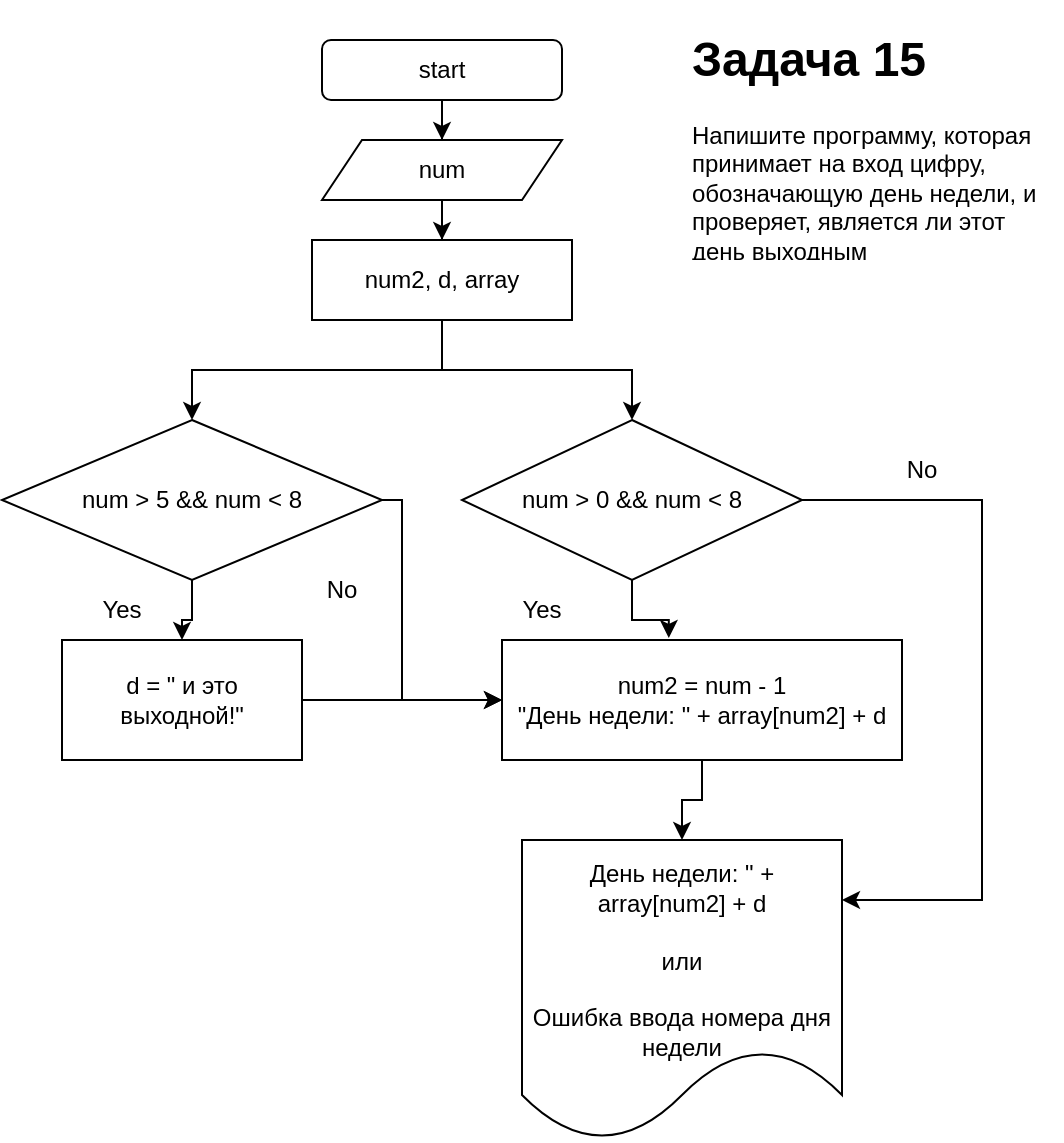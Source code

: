 <mxfile version="20.3.3" type="device"><diagram id="xtRVtZHO7HAI8hKVtffX" name="Страница 1"><mxGraphModel dx="1022" dy="674" grid="1" gridSize="10" guides="1" tooltips="1" connect="1" arrows="1" fold="1" page="1" pageScale="1" pageWidth="827" pageHeight="1169" math="0" shadow="0"><root><mxCell id="0"/><mxCell id="1" parent="0"/><mxCell id="ZHVYv5OLFonJpuN_DWLI-3" style="edgeStyle=orthogonalEdgeStyle;rounded=0;orthogonalLoop=1;jettySize=auto;html=1;" edge="1" parent="1" source="ZHVYv5OLFonJpuN_DWLI-1" target="ZHVYv5OLFonJpuN_DWLI-2"><mxGeometry relative="1" as="geometry"/></mxCell><mxCell id="ZHVYv5OLFonJpuN_DWLI-1" value="start" style="rounded=1;whiteSpace=wrap;html=1;" vertex="1" parent="1"><mxGeometry x="310" y="90" width="120" height="30" as="geometry"/></mxCell><mxCell id="ZHVYv5OLFonJpuN_DWLI-5" style="edgeStyle=orthogonalEdgeStyle;rounded=0;orthogonalLoop=1;jettySize=auto;html=1;" edge="1" parent="1" source="ZHVYv5OLFonJpuN_DWLI-2" target="ZHVYv5OLFonJpuN_DWLI-4"><mxGeometry relative="1" as="geometry"/></mxCell><mxCell id="ZHVYv5OLFonJpuN_DWLI-2" value="num" style="shape=parallelogram;perimeter=parallelogramPerimeter;whiteSpace=wrap;html=1;fixedSize=1;" vertex="1" parent="1"><mxGeometry x="310" y="140" width="120" height="30" as="geometry"/></mxCell><mxCell id="ZHVYv5OLFonJpuN_DWLI-7" style="edgeStyle=orthogonalEdgeStyle;rounded=0;orthogonalLoop=1;jettySize=auto;html=1;" edge="1" parent="1" source="ZHVYv5OLFonJpuN_DWLI-4" target="ZHVYv5OLFonJpuN_DWLI-6"><mxGeometry relative="1" as="geometry"/></mxCell><mxCell id="ZHVYv5OLFonJpuN_DWLI-10" style="edgeStyle=orthogonalEdgeStyle;rounded=0;orthogonalLoop=1;jettySize=auto;html=1;" edge="1" parent="1" source="ZHVYv5OLFonJpuN_DWLI-4" target="ZHVYv5OLFonJpuN_DWLI-9"><mxGeometry relative="1" as="geometry"/></mxCell><mxCell id="ZHVYv5OLFonJpuN_DWLI-4" value="num2, d, array" style="rounded=0;whiteSpace=wrap;html=1;" vertex="1" parent="1"><mxGeometry x="305" y="190" width="130" height="40" as="geometry"/></mxCell><mxCell id="ZHVYv5OLFonJpuN_DWLI-13" style="edgeStyle=orthogonalEdgeStyle;rounded=0;orthogonalLoop=1;jettySize=auto;html=1;entryX=0.5;entryY=0;entryDx=0;entryDy=0;" edge="1" parent="1" source="ZHVYv5OLFonJpuN_DWLI-6" target="ZHVYv5OLFonJpuN_DWLI-12"><mxGeometry relative="1" as="geometry"/></mxCell><mxCell id="ZHVYv5OLFonJpuN_DWLI-21" style="edgeStyle=orthogonalEdgeStyle;rounded=0;orthogonalLoop=1;jettySize=auto;html=1;entryX=0;entryY=0.5;entryDx=0;entryDy=0;" edge="1" parent="1" source="ZHVYv5OLFonJpuN_DWLI-6" target="ZHVYv5OLFonJpuN_DWLI-15"><mxGeometry relative="1" as="geometry"><mxPoint x="360" y="430" as="targetPoint"/><Array as="points"><mxPoint x="350" y="320"/><mxPoint x="350" y="420"/></Array></mxGeometry></mxCell><mxCell id="ZHVYv5OLFonJpuN_DWLI-6" value="num &amp;gt; 5 &amp;amp;&amp;amp; num &amp;lt; 8" style="rhombus;whiteSpace=wrap;html=1;" vertex="1" parent="1"><mxGeometry x="150" y="280" width="190" height="80" as="geometry"/></mxCell><mxCell id="ZHVYv5OLFonJpuN_DWLI-16" style="edgeStyle=orthogonalEdgeStyle;rounded=0;orthogonalLoop=1;jettySize=auto;html=1;entryX=0.417;entryY=-0.017;entryDx=0;entryDy=0;entryPerimeter=0;" edge="1" parent="1" source="ZHVYv5OLFonJpuN_DWLI-9" target="ZHVYv5OLFonJpuN_DWLI-15"><mxGeometry relative="1" as="geometry"/></mxCell><mxCell id="ZHVYv5OLFonJpuN_DWLI-28" style="edgeStyle=orthogonalEdgeStyle;rounded=0;orthogonalLoop=1;jettySize=auto;html=1;" edge="1" parent="1" source="ZHVYv5OLFonJpuN_DWLI-9" target="ZHVYv5OLFonJpuN_DWLI-19"><mxGeometry relative="1" as="geometry"><mxPoint x="630" y="520" as="targetPoint"/><Array as="points"><mxPoint x="640" y="320"/><mxPoint x="640" y="520"/></Array></mxGeometry></mxCell><mxCell id="ZHVYv5OLFonJpuN_DWLI-9" value="num &amp;gt; 0 &amp;amp;&amp;amp; num &amp;lt; 8" style="rhombus;whiteSpace=wrap;html=1;" vertex="1" parent="1"><mxGeometry x="380" y="280" width="170" height="80" as="geometry"/></mxCell><mxCell id="ZHVYv5OLFonJpuN_DWLI-29" style="edgeStyle=orthogonalEdgeStyle;rounded=0;orthogonalLoop=1;jettySize=auto;html=1;entryX=0;entryY=0.5;entryDx=0;entryDy=0;" edge="1" parent="1" source="ZHVYv5OLFonJpuN_DWLI-12" target="ZHVYv5OLFonJpuN_DWLI-15"><mxGeometry relative="1" as="geometry"/></mxCell><mxCell id="ZHVYv5OLFonJpuN_DWLI-12" value="d = &quot; и это выходной!&quot;" style="rounded=0;whiteSpace=wrap;html=1;" vertex="1" parent="1"><mxGeometry x="180" y="390" width="120" height="60" as="geometry"/></mxCell><mxCell id="ZHVYv5OLFonJpuN_DWLI-14" value="Yes" style="text;html=1;strokeColor=none;fillColor=none;align=center;verticalAlign=middle;whiteSpace=wrap;rounded=0;" vertex="1" parent="1"><mxGeometry x="180" y="360" width="60" height="30" as="geometry"/></mxCell><mxCell id="ZHVYv5OLFonJpuN_DWLI-24" style="edgeStyle=orthogonalEdgeStyle;rounded=0;orthogonalLoop=1;jettySize=auto;html=1;entryX=0.5;entryY=0;entryDx=0;entryDy=0;" edge="1" parent="1" source="ZHVYv5OLFonJpuN_DWLI-15" target="ZHVYv5OLFonJpuN_DWLI-19"><mxGeometry relative="1" as="geometry"/></mxCell><mxCell id="ZHVYv5OLFonJpuN_DWLI-15" value="&lt;div&gt;num2 = num - 1&lt;/div&gt;&lt;div&gt;&quot;День недели: &quot; + array[num2] + d&lt;/div&gt;" style="rounded=0;whiteSpace=wrap;html=1;" vertex="1" parent="1"><mxGeometry x="400" y="390" width="200" height="60" as="geometry"/></mxCell><mxCell id="ZHVYv5OLFonJpuN_DWLI-17" value="Yes" style="text;html=1;strokeColor=none;fillColor=none;align=center;verticalAlign=middle;whiteSpace=wrap;rounded=0;" vertex="1" parent="1"><mxGeometry x="390" y="360" width="60" height="30" as="geometry"/></mxCell><mxCell id="ZHVYv5OLFonJpuN_DWLI-19" value="&lt;br&gt;День недели: &quot; + array[num2] + d&lt;br&gt;&lt;br&gt;или&lt;br&gt;&lt;br&gt;Ошибка ввода номера дня недели" style="shape=document;whiteSpace=wrap;html=1;boundedLbl=1;" vertex="1" parent="1"><mxGeometry x="410" y="490" width="160" height="150" as="geometry"/></mxCell><mxCell id="ZHVYv5OLFonJpuN_DWLI-22" value="No" style="text;html=1;strokeColor=none;fillColor=none;align=center;verticalAlign=middle;whiteSpace=wrap;rounded=0;" vertex="1" parent="1"><mxGeometry x="290" y="350" width="60" height="30" as="geometry"/></mxCell><mxCell id="ZHVYv5OLFonJpuN_DWLI-25" value="No" style="text;html=1;strokeColor=none;fillColor=none;align=center;verticalAlign=middle;whiteSpace=wrap;rounded=0;" vertex="1" parent="1"><mxGeometry x="580" y="290" width="60" height="30" as="geometry"/></mxCell><mxCell id="ZHVYv5OLFonJpuN_DWLI-30" value="&lt;h1&gt;Задача 15&lt;/h1&gt;&lt;p&gt;Напишите программу, которая принимает на вход цифру, обозначающую день недели, и проверяет, является ли этот день выходным&lt;br&gt;&lt;/p&gt;" style="text;html=1;strokeColor=none;fillColor=none;spacing=5;spacingTop=-20;whiteSpace=wrap;overflow=hidden;rounded=0;" vertex="1" parent="1"><mxGeometry x="490" y="80" width="190" height="120" as="geometry"/></mxCell></root></mxGraphModel></diagram></mxfile>